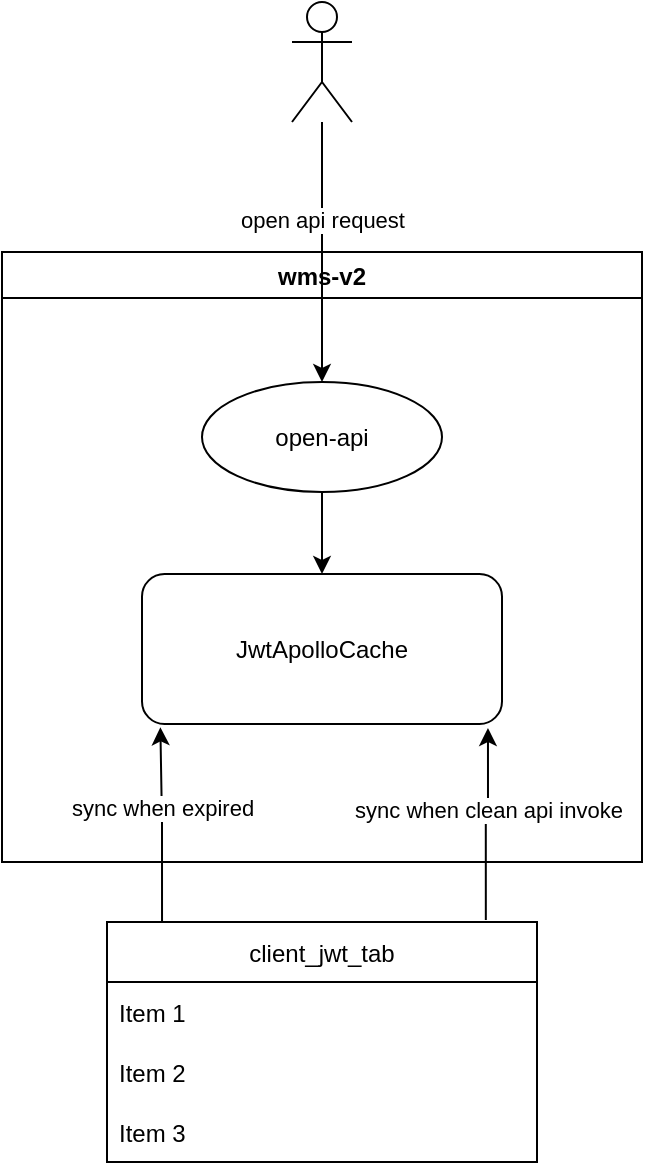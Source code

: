 <mxfile version="16.6.1" type="github"><diagram id="Y7qqf7zW7CD9g80kOgZn" name="Page-1"><mxGraphModel dx="1236" dy="740" grid="1" gridSize="10" guides="1" tooltips="1" connect="1" arrows="1" fold="1" page="1" pageScale="1" pageWidth="827" pageHeight="1169" math="0" shadow="0"><root><mxCell id="0"/><mxCell id="1" parent="0"/><mxCell id="CugIGB6BrDYNaWaElfJB-1" value="wms-v2" style="swimlane;startSize=23;" parent="1" vertex="1"><mxGeometry x="132" y="249" width="320" height="305" as="geometry"/></mxCell><mxCell id="CugIGB6BrDYNaWaElfJB-6" value="JwtApolloCache" style="rounded=1;whiteSpace=wrap;html=1;" parent="CugIGB6BrDYNaWaElfJB-1" vertex="1"><mxGeometry x="70" y="161" width="180" height="75" as="geometry"/></mxCell><mxCell id="eDXPJuI8IlJnD9qlIi3Z-2" style="edgeStyle=orthogonalEdgeStyle;rounded=0;orthogonalLoop=1;jettySize=auto;html=1;entryX=0.5;entryY=0;entryDx=0;entryDy=0;" edge="1" parent="CugIGB6BrDYNaWaElfJB-1" source="CugIGB6BrDYNaWaElfJB-8" target="CugIGB6BrDYNaWaElfJB-6"><mxGeometry relative="1" as="geometry"/></mxCell><mxCell id="CugIGB6BrDYNaWaElfJB-8" value="open-api" style="ellipse;whiteSpace=wrap;html=1;" parent="CugIGB6BrDYNaWaElfJB-1" vertex="1"><mxGeometry x="100" y="65" width="120" height="55" as="geometry"/></mxCell><mxCell id="CugIGB6BrDYNaWaElfJB-20" style="edgeStyle=orthogonalEdgeStyle;rounded=0;orthogonalLoop=1;jettySize=auto;html=1;exitX=0.128;exitY=0.008;exitDx=0;exitDy=0;exitPerimeter=0;entryX=0.051;entryY=1.022;entryDx=0;entryDy=0;entryPerimeter=0;" parent="1" source="CugIGB6BrDYNaWaElfJB-2" edge="1" target="CugIGB6BrDYNaWaElfJB-6"><mxGeometry relative="1" as="geometry"><mxPoint x="212" y="504" as="targetPoint"/></mxGeometry></mxCell><mxCell id="CugIGB6BrDYNaWaElfJB-21" value="sync when expired" style="edgeLabel;html=1;align=center;verticalAlign=middle;resizable=0;points=[];" parent="CugIGB6BrDYNaWaElfJB-20" vertex="1" connectable="0"><mxGeometry x="0.203" y="-1" relative="1" as="geometry"><mxPoint as="offset"/></mxGeometry></mxCell><mxCell id="CugIGB6BrDYNaWaElfJB-22" style="edgeStyle=orthogonalEdgeStyle;rounded=0;orthogonalLoop=1;jettySize=auto;html=1;exitX=0.881;exitY=-0.008;exitDx=0;exitDy=0;entryX=0.961;entryY=1.027;entryDx=0;entryDy=0;entryPerimeter=0;exitPerimeter=0;" parent="1" source="CugIGB6BrDYNaWaElfJB-2" target="CugIGB6BrDYNaWaElfJB-6" edge="1"><mxGeometry relative="1" as="geometry"><mxPoint x="293.5" y="504" as="targetPoint"/></mxGeometry></mxCell><mxCell id="CugIGB6BrDYNaWaElfJB-23" value="sync when clean api invoke" style="edgeLabel;html=1;align=center;verticalAlign=middle;resizable=0;points=[];" parent="CugIGB6BrDYNaWaElfJB-22" vertex="1" connectable="0"><mxGeometry x="0.152" relative="1" as="geometry"><mxPoint as="offset"/></mxGeometry></mxCell><mxCell id="CugIGB6BrDYNaWaElfJB-2" value="client_jwt_tab" style="swimlane;fontStyle=0;childLayout=stackLayout;horizontal=1;startSize=30;horizontalStack=0;resizeParent=1;resizeParentMax=0;resizeLast=0;collapsible=1;marginBottom=0;" parent="1" vertex="1"><mxGeometry x="184.5" y="584" width="215" height="120" as="geometry"/></mxCell><mxCell id="CugIGB6BrDYNaWaElfJB-3" value="Item 1" style="text;strokeColor=none;fillColor=none;align=left;verticalAlign=middle;spacingLeft=4;spacingRight=4;overflow=hidden;points=[[0,0.5],[1,0.5]];portConstraint=eastwest;rotatable=0;" parent="CugIGB6BrDYNaWaElfJB-2" vertex="1"><mxGeometry y="30" width="215" height="30" as="geometry"/></mxCell><mxCell id="CugIGB6BrDYNaWaElfJB-4" value="Item 2" style="text;strokeColor=none;fillColor=none;align=left;verticalAlign=middle;spacingLeft=4;spacingRight=4;overflow=hidden;points=[[0,0.5],[1,0.5]];portConstraint=eastwest;rotatable=0;" parent="CugIGB6BrDYNaWaElfJB-2" vertex="1"><mxGeometry y="60" width="215" height="30" as="geometry"/></mxCell><mxCell id="CugIGB6BrDYNaWaElfJB-5" value="Item 3" style="text;strokeColor=none;fillColor=none;align=left;verticalAlign=middle;spacingLeft=4;spacingRight=4;overflow=hidden;points=[[0,0.5],[1,0.5]];portConstraint=eastwest;rotatable=0;" parent="CugIGB6BrDYNaWaElfJB-2" vertex="1"><mxGeometry y="90" width="215" height="30" as="geometry"/></mxCell><mxCell id="CugIGB6BrDYNaWaElfJB-12" style="edgeStyle=orthogonalEdgeStyle;rounded=0;orthogonalLoop=1;jettySize=auto;html=1;" parent="1" source="CugIGB6BrDYNaWaElfJB-10" target="CugIGB6BrDYNaWaElfJB-8" edge="1"><mxGeometry relative="1" as="geometry"/></mxCell><mxCell id="CugIGB6BrDYNaWaElfJB-13" value="open api request" style="edgeLabel;html=1;align=center;verticalAlign=middle;resizable=0;points=[];" parent="CugIGB6BrDYNaWaElfJB-12" vertex="1" connectable="0"><mxGeometry x="-0.257" relative="1" as="geometry"><mxPoint as="offset"/></mxGeometry></mxCell><mxCell id="CugIGB6BrDYNaWaElfJB-10" value="" style="shape=umlActor;verticalLabelPosition=bottom;verticalAlign=top;html=1;outlineConnect=0;" parent="1" vertex="1"><mxGeometry x="277" y="124" width="30" height="60" as="geometry"/></mxCell></root></mxGraphModel></diagram></mxfile>